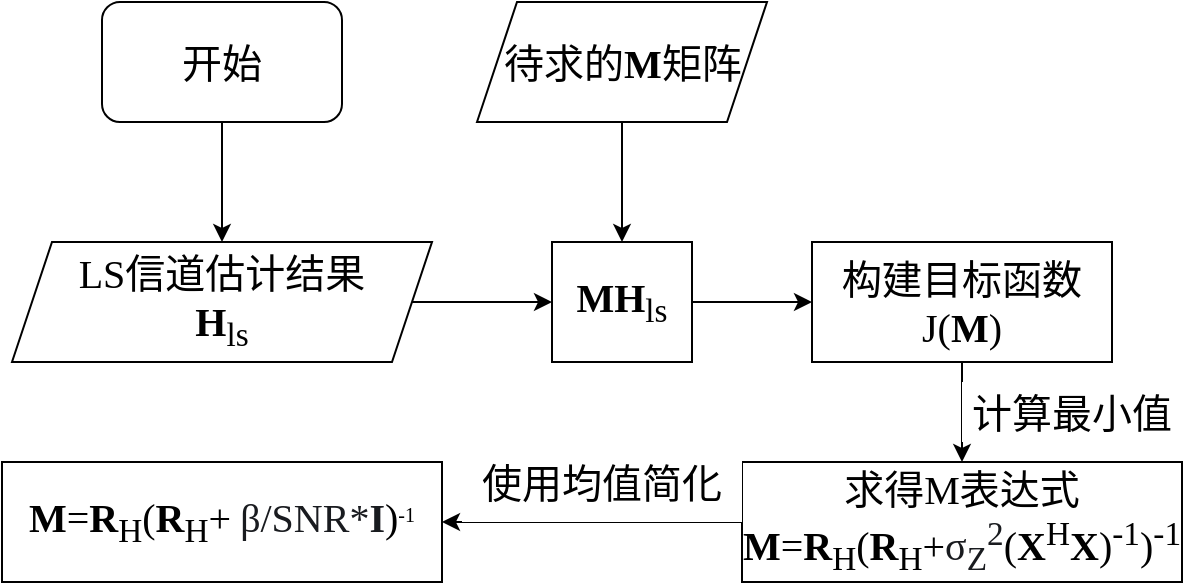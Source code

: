 <mxfile version="24.0.6" type="github">
  <diagram id="C5RBs43oDa-KdzZeNtuy" name="Page-1">
    <mxGraphModel dx="2213" dy="759" grid="1" gridSize="10" guides="1" tooltips="1" connect="1" arrows="1" fold="1" page="1" pageScale="1" pageWidth="827" pageHeight="1169" math="0" shadow="0">
      <root>
        <mxCell id="WIyWlLk6GJQsqaUBKTNV-0" />
        <mxCell id="WIyWlLk6GJQsqaUBKTNV-1" parent="WIyWlLk6GJQsqaUBKTNV-0" />
        <mxCell id="OTtoNyE8nUoAEOudighu-1" value="&lt;font face=&quot;Times New Roman&quot; style=&quot;font-size: 20px;&quot;&gt;&lt;b&gt;&lt;font style=&quot;font-size: 20px;&quot;&gt;M&lt;/font&gt;H&lt;/b&gt;&lt;sub&gt;ls&lt;/sub&gt;&lt;/font&gt;" style="rounded=0;whiteSpace=wrap;html=1;" vertex="1" parent="WIyWlLk6GJQsqaUBKTNV-1">
          <mxGeometry x="110" y="250" width="70" height="60" as="geometry" />
        </mxCell>
        <mxCell id="OTtoNyE8nUoAEOudighu-2" value="" style="endArrow=classic;html=1;rounded=0;exitX=1;exitY=0.5;exitDx=0;exitDy=0;entryX=0;entryY=0.5;entryDx=0;entryDy=0;" edge="1" parent="WIyWlLk6GJQsqaUBKTNV-1" source="OTtoNyE8nUoAEOudighu-11" target="OTtoNyE8nUoAEOudighu-1">
          <mxGeometry width="50" height="50" relative="1" as="geometry">
            <mxPoint x="-10" y="280" as="sourcePoint" />
            <mxPoint x="160" y="390" as="targetPoint" />
          </mxGeometry>
        </mxCell>
        <mxCell id="OTtoNyE8nUoAEOudighu-5" value="&lt;font face=&quot;Times New Roman&quot; style=&quot;font-size: 20px;&quot;&gt;构建目标函数&lt;/font&gt;&lt;div&gt;&lt;font face=&quot;Times New Roman&quot; style=&quot;font-size: 20px;&quot;&gt;J(&lt;b&gt;M&lt;/b&gt;)&lt;/font&gt;&lt;/div&gt;" style="rounded=0;whiteSpace=wrap;html=1;" vertex="1" parent="WIyWlLk6GJQsqaUBKTNV-1">
          <mxGeometry x="240" y="250" width="150" height="60" as="geometry" />
        </mxCell>
        <mxCell id="OTtoNyE8nUoAEOudighu-6" value="" style="endArrow=classic;html=1;rounded=0;exitX=1;exitY=0.5;exitDx=0;exitDy=0;entryX=0;entryY=0.5;entryDx=0;entryDy=0;" edge="1" parent="WIyWlLk6GJQsqaUBKTNV-1" source="OTtoNyE8nUoAEOudighu-1" target="OTtoNyE8nUoAEOudighu-5">
          <mxGeometry width="50" height="50" relative="1" as="geometry">
            <mxPoint x="110" y="410" as="sourcePoint" />
            <mxPoint x="160" y="360" as="targetPoint" />
          </mxGeometry>
        </mxCell>
        <mxCell id="OTtoNyE8nUoAEOudighu-7" value="" style="endArrow=classic;html=1;rounded=0;exitX=0.5;exitY=1;exitDx=0;exitDy=0;entryX=0.5;entryY=0;entryDx=0;entryDy=0;" edge="1" parent="WIyWlLk6GJQsqaUBKTNV-1" source="OTtoNyE8nUoAEOudighu-5" target="OTtoNyE8nUoAEOudighu-8">
          <mxGeometry width="50" height="50" relative="1" as="geometry">
            <mxPoint x="390" y="370" as="sourcePoint" />
            <mxPoint x="450" y="280" as="targetPoint" />
          </mxGeometry>
        </mxCell>
        <mxCell id="OTtoNyE8nUoAEOudighu-16" style="edgeStyle=orthogonalEdgeStyle;rounded=0;orthogonalLoop=1;jettySize=auto;html=1;exitX=0;exitY=0.5;exitDx=0;exitDy=0;entryX=1;entryY=0.5;entryDx=0;entryDy=0;" edge="1" parent="WIyWlLk6GJQsqaUBKTNV-1" source="OTtoNyE8nUoAEOudighu-8" target="OTtoNyE8nUoAEOudighu-15">
          <mxGeometry relative="1" as="geometry" />
        </mxCell>
        <mxCell id="OTtoNyE8nUoAEOudighu-8" value="&lt;span style=&quot;font-size: 20px;&quot;&gt;&lt;font face=&quot;Times New Roman&quot;&gt;求得M表达式&lt;/font&gt;&lt;/span&gt;&lt;div&gt;&lt;font face=&quot;Times New Roman&quot;&gt;&lt;span style=&quot;font-size: 20px;&quot;&gt;&lt;b&gt;M&lt;/b&gt;=&lt;b&gt;R&lt;/b&gt;&lt;sub style=&quot;&quot;&gt;H&lt;/sub&gt;&lt;/span&gt;&lt;span style=&quot;font-size: 20px; background-color: initial;&quot;&gt;(&lt;b&gt;R&lt;/b&gt;&lt;sub style=&quot;&quot;&gt;H&lt;/sub&gt;+&lt;/span&gt;&lt;span style=&quot;background-color: rgb(255, 255, 255); color: rgb(25, 27, 31); text-align: start;&quot;&gt;&lt;font style=&quot;font-size: 20px;&quot;&gt;σ&lt;sub&gt;Z&lt;/sub&gt;&lt;sup&gt;2&lt;/sup&gt;&lt;/font&gt;&lt;/span&gt;&lt;span style=&quot;font-size: 20px; background-color: initial;&quot;&gt;(&lt;b&gt;X&lt;/b&gt;&lt;sup&gt;H&lt;/sup&gt;&lt;b&gt;X&lt;/b&gt;)&lt;sup&gt;-1&lt;/sup&gt;&lt;/span&gt;&lt;span style=&quot;background-color: initial; font-size: 20px;&quot;&gt;)&lt;sup style=&quot;&quot;&gt;-1&lt;/sup&gt;&lt;/span&gt;&lt;/font&gt;&lt;/div&gt;" style="rounded=0;whiteSpace=wrap;html=1;" vertex="1" parent="WIyWlLk6GJQsqaUBKTNV-1">
          <mxGeometry x="205" y="360" width="220" height="60" as="geometry" />
        </mxCell>
        <mxCell id="OTtoNyE8nUoAEOudighu-9" value="&lt;span style=&quot;font-size: 20px; text-align: left;&quot;&gt;&lt;font face=&quot;Times New Roman&quot;&gt;计算最小值&lt;/font&gt;&lt;/span&gt;" style="rounded=0;whiteSpace=wrap;html=1;strokeColor=none;" vertex="1" parent="WIyWlLk6GJQsqaUBKTNV-1">
          <mxGeometry x="315" y="320" width="110" height="30" as="geometry" />
        </mxCell>
        <mxCell id="OTtoNyE8nUoAEOudighu-11" value="&lt;font face=&quot;Times New Roman&quot; style=&quot;font-size: 20px;&quot;&gt;LS信道估计结果&lt;/font&gt;&lt;div&gt;&lt;font face=&quot;UGnYcOUPacRxoHWNrJcx&quot; style=&quot;font-size: 20px;&quot;&gt;&lt;b&gt;H&lt;/b&gt;&lt;sub&gt;ls&lt;/sub&gt;&lt;/font&gt;&lt;/div&gt;" style="shape=parallelogram;perimeter=parallelogramPerimeter;whiteSpace=wrap;html=1;fixedSize=1;" vertex="1" parent="WIyWlLk6GJQsqaUBKTNV-1">
          <mxGeometry x="-160" y="250" width="210" height="60" as="geometry" />
        </mxCell>
        <mxCell id="OTtoNyE8nUoAEOudighu-13" style="edgeStyle=orthogonalEdgeStyle;rounded=0;orthogonalLoop=1;jettySize=auto;html=1;exitX=0.5;exitY=1;exitDx=0;exitDy=0;entryX=0.5;entryY=0;entryDx=0;entryDy=0;" edge="1" parent="WIyWlLk6GJQsqaUBKTNV-1" source="OTtoNyE8nUoAEOudighu-12" target="OTtoNyE8nUoAEOudighu-1">
          <mxGeometry relative="1" as="geometry" />
        </mxCell>
        <mxCell id="OTtoNyE8nUoAEOudighu-12" value="&lt;span style=&quot;font-size: 20px; text-align: left;&quot;&gt;&lt;font face=&quot;Times New Roman&quot;&gt;待求的&lt;b&gt;M&lt;/b&gt;矩阵&lt;/font&gt;&lt;/span&gt;" style="shape=parallelogram;perimeter=parallelogramPerimeter;whiteSpace=wrap;html=1;fixedSize=1;" vertex="1" parent="WIyWlLk6GJQsqaUBKTNV-1">
          <mxGeometry x="72.5" y="130" width="145" height="60" as="geometry" />
        </mxCell>
        <mxCell id="OTtoNyE8nUoAEOudighu-15" value="&lt;div&gt;&lt;font face=&quot;Times New Roman&quot;&gt;&lt;span style=&quot;font-size: 20px;&quot;&gt;&lt;b&gt;M&lt;/b&gt;=&lt;b&gt;R&lt;/b&gt;&lt;sub style=&quot;&quot;&gt;H&lt;/sub&gt;&lt;/span&gt;&lt;span style=&quot;font-size: 20px; background-color: initial;&quot;&gt;(&lt;b&gt;R&lt;/b&gt;&lt;sub style=&quot;&quot;&gt;H&lt;/sub&gt;+&lt;/span&gt;&lt;/font&gt;&lt;span style=&quot;background-color: rgb(255, 255, 255); color: rgb(25, 27, 31); font-family: -apple-system, BlinkMacSystemFont, &amp;quot;Helvetica Neue&amp;quot;, &amp;quot;PingFang SC&amp;quot;, &amp;quot;Microsoft YaHei&amp;quot;, &amp;quot;Source Han Sans SC&amp;quot;, &amp;quot;Noto Sans CJK SC&amp;quot;, &amp;quot;WenQuanYi Micro Hei&amp;quot;, sans-serif; font-size: medium; text-align: start;&quot;&gt;&amp;nbsp;&lt;/span&gt;&lt;span style=&quot;background-color: rgb(255, 255, 255); color: rgb(25, 27, 31); text-align: start;&quot;&gt;&lt;font style=&quot;font-size: 20px;&quot; face=&quot;Times New Roman&quot;&gt;β/SNR*&lt;b&gt;I&lt;/b&gt;&lt;/font&gt;&lt;/span&gt;&lt;span style=&quot;background-color: initial; font-size: 20px; font-family: &amp;quot;Times New Roman&amp;quot;;&quot;&gt;)&lt;/span&gt;&lt;sup style=&quot;background-color: initial; font-family: &amp;quot;Times New Roman&amp;quot;;&quot;&gt;-1&lt;/sup&gt;&lt;/div&gt;" style="rounded=0;whiteSpace=wrap;html=1;" vertex="1" parent="WIyWlLk6GJQsqaUBKTNV-1">
          <mxGeometry x="-165" y="360" width="220" height="60" as="geometry" />
        </mxCell>
        <mxCell id="OTtoNyE8nUoAEOudighu-19" style="edgeStyle=orthogonalEdgeStyle;rounded=0;orthogonalLoop=1;jettySize=auto;html=1;exitX=0.5;exitY=1;exitDx=0;exitDy=0;entryX=0.5;entryY=0;entryDx=0;entryDy=0;" edge="1" parent="WIyWlLk6GJQsqaUBKTNV-1" source="OTtoNyE8nUoAEOudighu-18" target="OTtoNyE8nUoAEOudighu-11">
          <mxGeometry relative="1" as="geometry" />
        </mxCell>
        <mxCell id="OTtoNyE8nUoAEOudighu-18" value="&lt;span style=&quot;font-family: &amp;quot;Times New Roman&amp;quot;; font-size: 20px; text-align: left;&quot;&gt;开始&lt;/span&gt;" style="rounded=1;whiteSpace=wrap;html=1;" vertex="1" parent="WIyWlLk6GJQsqaUBKTNV-1">
          <mxGeometry x="-115" y="130" width="120" height="60" as="geometry" />
        </mxCell>
        <mxCell id="OTtoNyE8nUoAEOudighu-21" value="&lt;span style=&quot;font-family: &amp;quot;Times New Roman&amp;quot;; font-size: 20px;&quot;&gt;使用均值简化&lt;/span&gt;" style="rounded=0;whiteSpace=wrap;html=1;strokeColor=none;" vertex="1" parent="WIyWlLk6GJQsqaUBKTNV-1">
          <mxGeometry x="65" y="350" width="140" height="40" as="geometry" />
        </mxCell>
      </root>
    </mxGraphModel>
  </diagram>
</mxfile>
